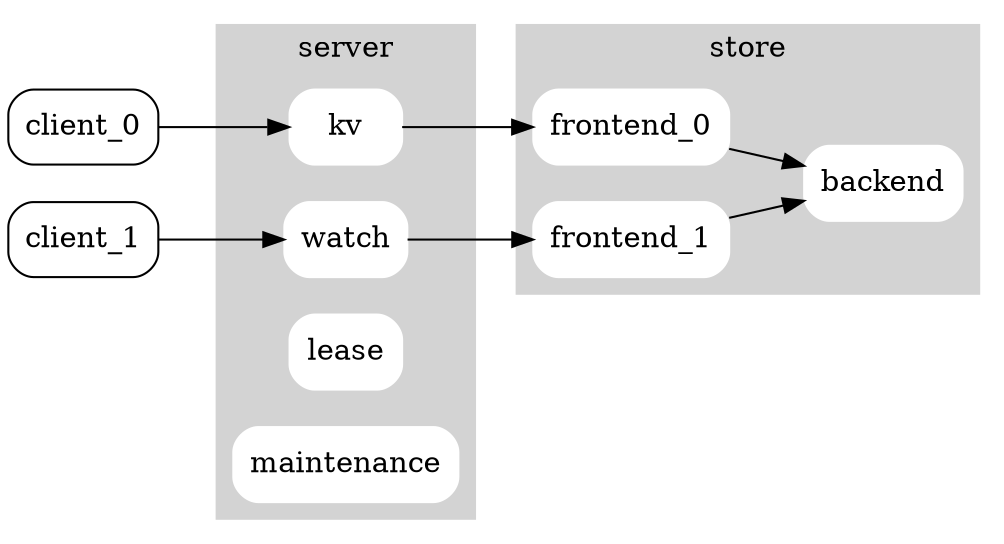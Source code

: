 digraph G {
  rankdir=LR;
  node[shape=rectangle,style=rounded];

  subgraph cluster_0 {
    style=filled;
    color=lightgrey;
    node [style="rounded,filled",color=white];

    kv;
    watch;
    lease;
    maintenance;

    label="server"
  }

  subgraph cluster_1 {
    style=filled;
    color=lightgrey;
    node [style="rounded,filled",color=white];

    frontend_0;
    backend;

    frontend_0 -> backend;
    frontend_1 -> backend;

    label="store"
  }

  client_0 -> kv;
  kv -> frontend_0;

  client_1 -> watch;
  watch -> frontend_1;
}

